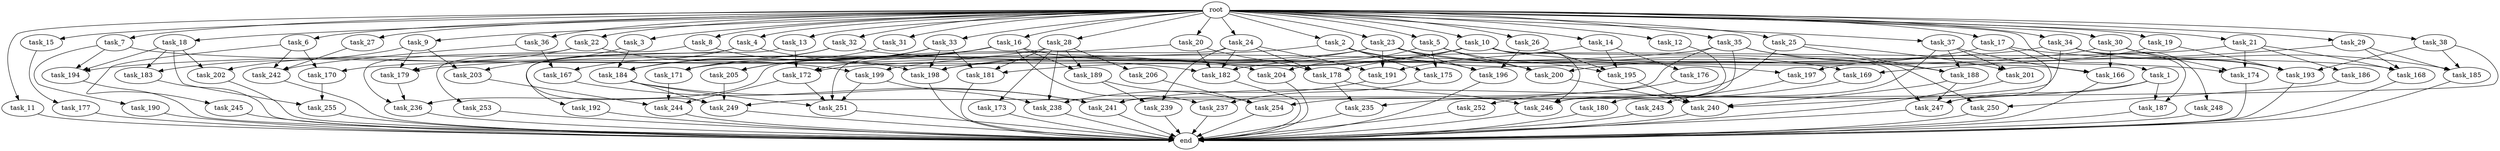 digraph G {
  root [size="0.000000"];
  task_1 [size="102.400000"];
  task_2 [size="102.400000"];
  task_3 [size="102.400000"];
  task_4 [size="102.400000"];
  task_5 [size="102.400000"];
  task_6 [size="102.400000"];
  task_7 [size="102.400000"];
  task_8 [size="102.400000"];
  task_9 [size="102.400000"];
  task_10 [size="102.400000"];
  task_11 [size="102.400000"];
  task_12 [size="102.400000"];
  task_13 [size="102.400000"];
  task_14 [size="102.400000"];
  task_15 [size="102.400000"];
  task_16 [size="102.400000"];
  task_17 [size="102.400000"];
  task_18 [size="102.400000"];
  task_19 [size="102.400000"];
  task_20 [size="102.400000"];
  task_21 [size="102.400000"];
  task_22 [size="102.400000"];
  task_23 [size="102.400000"];
  task_24 [size="102.400000"];
  task_25 [size="102.400000"];
  task_26 [size="102.400000"];
  task_27 [size="102.400000"];
  task_28 [size="102.400000"];
  task_29 [size="102.400000"];
  task_30 [size="102.400000"];
  task_31 [size="102.400000"];
  task_32 [size="102.400000"];
  task_33 [size="102.400000"];
  task_34 [size="102.400000"];
  task_35 [size="102.400000"];
  task_36 [size="102.400000"];
  task_37 [size="102.400000"];
  task_38 [size="102.400000"];
  task_166 [size="94489280512.000000"];
  task_167 [size="58411555225.600006"];
  task_168 [size="82463372083.200012"];
  task_169 [size="68719476736.000000"];
  task_170 [size="111669149696.000000"];
  task_171 [size="226774273228.800018"];
  task_172 [size="149464861900.800018"];
  task_173 [size="42090679500.800003"];
  task_174 [size="97925254348.800003"];
  task_175 [size="97066260889.600006"];
  task_176 [size="3435973836.800000"];
  task_177 [size="13743895347.200001"];
  task_178 [size="120259084288.000000"];
  task_179 [size="85040352460.800003"];
  task_180 [size="42090679500.800003"];
  task_181 [size="158913789952.000000"];
  task_182 [size="172657685299.200012"];
  task_183 [size="11166914969.600000"];
  task_184 [size="234505214361.600006"];
  task_185 [size="58411555225.600006"];
  task_186 [size="13743895347.200001"];
  task_187 [size="77309411328.000000"];
  task_188 [size="77309411328.000000"];
  task_189 [size="127990025420.800003"];
  task_190 [size="42090679500.800003"];
  task_191 [size="144310901145.600006"];
  task_192 [size="21474836480.000000"];
  task_193 [size="212171384422.400024"];
  task_194 [size="87617332838.400009"];
  task_195 [size="79886391705.600006"];
  task_196 [size="118541097369.600006"];
  task_197 [size="111669149696.000000"];
  task_198 [size="268864952729.600006"];
  task_199 [size="100502234726.400009"];
  task_200 [size="123695058124.800003"];
  task_201 [size="35218731827.200005"];
  task_202 [size="73014444032.000000"];
  task_203 [size="77309411328.000000"];
  task_204 [size="140874927308.800018"];
  task_205 [size="171798691840.000000"];
  task_206 [size="42090679500.800003"];
  task_235 [size="15461882265.600000"];
  task_236 [size="94489280512.000000"];
  task_237 [size="127990025420.800003"];
  task_238 [size="69578470195.199997"];
  task_239 [size="116823110451.200012"];
  task_240 [size="232787227443.200012"];
  task_241 [size="143451907686.399994"];
  task_242 [size="76450417868.800003"];
  task_243 [size="42090679500.800003"];
  task_244 [size="132284992716.800003"];
  task_245 [size="69578470195.199997"];
  task_246 [size="63565515980.800003"];
  task_247 [size="60129542144.000000"];
  task_248 [size="69578470195.199997"];
  task_249 [size="177811646054.400024"];
  task_250 [size="73014444032.000000"];
  task_251 [size="115105123532.800003"];
  task_252 [size="54975581388.800003"];
  task_253 [size="85899345920.000000"];
  task_254 [size="75591424409.600006"];
  task_255 [size="11166914969.600000"];
  end [size="0.000000"];

  root -> task_1 [size="1.000000"];
  root -> task_2 [size="1.000000"];
  root -> task_3 [size="1.000000"];
  root -> task_4 [size="1.000000"];
  root -> task_5 [size="1.000000"];
  root -> task_6 [size="1.000000"];
  root -> task_7 [size="1.000000"];
  root -> task_8 [size="1.000000"];
  root -> task_9 [size="1.000000"];
  root -> task_10 [size="1.000000"];
  root -> task_11 [size="1.000000"];
  root -> task_12 [size="1.000000"];
  root -> task_13 [size="1.000000"];
  root -> task_14 [size="1.000000"];
  root -> task_15 [size="1.000000"];
  root -> task_16 [size="1.000000"];
  root -> task_17 [size="1.000000"];
  root -> task_18 [size="1.000000"];
  root -> task_19 [size="1.000000"];
  root -> task_20 [size="1.000000"];
  root -> task_21 [size="1.000000"];
  root -> task_22 [size="1.000000"];
  root -> task_23 [size="1.000000"];
  root -> task_24 [size="1.000000"];
  root -> task_25 [size="1.000000"];
  root -> task_26 [size="1.000000"];
  root -> task_27 [size="1.000000"];
  root -> task_28 [size="1.000000"];
  root -> task_29 [size="1.000000"];
  root -> task_30 [size="1.000000"];
  root -> task_31 [size="1.000000"];
  root -> task_32 [size="1.000000"];
  root -> task_33 [size="1.000000"];
  root -> task_34 [size="1.000000"];
  root -> task_35 [size="1.000000"];
  root -> task_36 [size="1.000000"];
  root -> task_37 [size="1.000000"];
  root -> task_38 [size="1.000000"];
  task_1 -> task_187 [size="75497472.000000"];
  task_1 -> task_241 [size="75497472.000000"];
  task_1 -> task_247 [size="75497472.000000"];
  task_2 -> task_175 [size="411041792.000000"];
  task_2 -> task_194 [size="411041792.000000"];
  task_2 -> task_196 [size="411041792.000000"];
  task_2 -> task_197 [size="411041792.000000"];
  task_3 -> task_179 [size="75497472.000000"];
  task_3 -> task_184 [size="75497472.000000"];
  task_4 -> task_182 [size="679477248.000000"];
  task_4 -> task_203 [size="679477248.000000"];
  task_4 -> task_249 [size="679477248.000000"];
  task_5 -> task_175 [size="536870912.000000"];
  task_5 -> task_195 [size="536870912.000000"];
  task_5 -> task_200 [size="536870912.000000"];
  task_5 -> task_204 [size="536870912.000000"];
  task_6 -> task_170 [size="679477248.000000"];
  task_6 -> task_242 [size="679477248.000000"];
  task_6 -> task_245 [size="679477248.000000"];
  task_7 -> task_174 [size="411041792.000000"];
  task_7 -> task_190 [size="411041792.000000"];
  task_7 -> task_194 [size="411041792.000000"];
  task_8 -> task_198 [size="838860800.000000"];
  task_8 -> task_253 [size="838860800.000000"];
  task_9 -> task_179 [size="75497472.000000"];
  task_9 -> task_183 [size="75497472.000000"];
  task_9 -> task_203 [size="75497472.000000"];
  task_10 -> task_166 [size="301989888.000000"];
  task_10 -> task_178 [size="301989888.000000"];
  task_10 -> task_181 [size="301989888.000000"];
  task_10 -> task_199 [size="301989888.000000"];
  task_10 -> task_246 [size="301989888.000000"];
  task_10 -> task_247 [size="301989888.000000"];
  task_11 -> end [size="1.000000"];
  task_12 -> task_246 [size="33554432.000000"];
  task_13 -> task_172 [size="209715200.000000"];
  task_13 -> task_192 [size="209715200.000000"];
  task_14 -> task_176 [size="33554432.000000"];
  task_14 -> task_191 [size="33554432.000000"];
  task_14 -> task_195 [size="33554432.000000"];
  task_15 -> task_177 [size="134217728.000000"];
  task_16 -> task_172 [size="838860800.000000"];
  task_16 -> task_184 [size="838860800.000000"];
  task_16 -> task_189 [size="838860800.000000"];
  task_16 -> task_204 [size="838860800.000000"];
  task_16 -> task_205 [size="838860800.000000"];
  task_16 -> task_237 [size="838860800.000000"];
  task_17 -> task_185 [size="134217728.000000"];
  task_17 -> task_200 [size="134217728.000000"];
  task_17 -> task_247 [size="134217728.000000"];
  task_18 -> task_183 [size="33554432.000000"];
  task_18 -> task_194 [size="33554432.000000"];
  task_18 -> task_202 [size="33554432.000000"];
  task_18 -> task_255 [size="33554432.000000"];
  task_19 -> task_193 [size="679477248.000000"];
  task_19 -> task_197 [size="679477248.000000"];
  task_20 -> task_178 [size="33554432.000000"];
  task_20 -> task_182 [size="33554432.000000"];
  task_20 -> task_236 [size="33554432.000000"];
  task_21 -> task_168 [size="134217728.000000"];
  task_21 -> task_174 [size="134217728.000000"];
  task_21 -> task_182 [size="134217728.000000"];
  task_21 -> task_186 [size="134217728.000000"];
  task_22 -> task_199 [size="679477248.000000"];
  task_22 -> task_202 [size="679477248.000000"];
  task_22 -> task_236 [size="679477248.000000"];
  task_23 -> task_169 [size="536870912.000000"];
  task_23 -> task_171 [size="536870912.000000"];
  task_23 -> task_191 [size="536870912.000000"];
  task_23 -> task_196 [size="536870912.000000"];
  task_23 -> task_198 [size="536870912.000000"];
  task_23 -> task_200 [size="536870912.000000"];
  task_24 -> task_178 [size="838860800.000000"];
  task_24 -> task_182 [size="838860800.000000"];
  task_24 -> task_191 [size="838860800.000000"];
  task_24 -> task_239 [size="838860800.000000"];
  task_24 -> task_251 [size="838860800.000000"];
  task_25 -> task_188 [size="134217728.000000"];
  task_25 -> task_201 [size="134217728.000000"];
  task_25 -> task_254 [size="134217728.000000"];
  task_26 -> task_195 [size="209715200.000000"];
  task_26 -> task_196 [size="209715200.000000"];
  task_27 -> task_242 [size="33554432.000000"];
  task_28 -> task_170 [size="411041792.000000"];
  task_28 -> task_173 [size="411041792.000000"];
  task_28 -> task_181 [size="411041792.000000"];
  task_28 -> task_189 [size="411041792.000000"];
  task_28 -> task_206 [size="411041792.000000"];
  task_28 -> task_238 [size="411041792.000000"];
  task_29 -> task_168 [size="134217728.000000"];
  task_29 -> task_169 [size="134217728.000000"];
  task_29 -> task_185 [size="134217728.000000"];
  task_30 -> task_166 [size="411041792.000000"];
  task_30 -> task_174 [size="411041792.000000"];
  task_30 -> task_193 [size="411041792.000000"];
  task_30 -> task_198 [size="411041792.000000"];
  task_31 -> task_171 [size="838860800.000000"];
  task_32 -> task_167 [size="536870912.000000"];
  task_32 -> task_168 [size="536870912.000000"];
  task_32 -> task_184 [size="536870912.000000"];
  task_33 -> task_171 [size="838860800.000000"];
  task_33 -> task_181 [size="838860800.000000"];
  task_33 -> task_184 [size="838860800.000000"];
  task_33 -> task_198 [size="838860800.000000"];
  task_33 -> task_205 [size="838860800.000000"];
  task_34 -> task_179 [size="679477248.000000"];
  task_34 -> task_187 [size="679477248.000000"];
  task_34 -> task_193 [size="679477248.000000"];
  task_34 -> task_240 [size="679477248.000000"];
  task_34 -> task_248 [size="679477248.000000"];
  task_35 -> task_172 [size="411041792.000000"];
  task_35 -> task_180 [size="411041792.000000"];
  task_35 -> task_188 [size="411041792.000000"];
  task_35 -> task_241 [size="411041792.000000"];
  task_35 -> task_250 [size="411041792.000000"];
  task_36 -> task_167 [size="33554432.000000"];
  task_36 -> task_242 [size="33554432.000000"];
  task_37 -> task_166 [size="209715200.000000"];
  task_37 -> task_188 [size="209715200.000000"];
  task_37 -> task_201 [size="209715200.000000"];
  task_37 -> task_246 [size="209715200.000000"];
  task_38 -> task_185 [size="301989888.000000"];
  task_38 -> task_193 [size="301989888.000000"];
  task_38 -> task_249 [size="301989888.000000"];
  task_166 -> end [size="1.000000"];
  task_167 -> task_241 [size="838860800.000000"];
  task_168 -> end [size="1.000000"];
  task_169 -> task_235 [size="75497472.000000"];
  task_170 -> task_255 [size="75497472.000000"];
  task_171 -> task_244 [size="679477248.000000"];
  task_172 -> task_244 [size="75497472.000000"];
  task_172 -> task_251 [size="75497472.000000"];
  task_173 -> end [size="1.000000"];
  task_174 -> end [size="1.000000"];
  task_175 -> task_237 [size="411041792.000000"];
  task_176 -> task_252 [size="536870912.000000"];
  task_177 -> end [size="1.000000"];
  task_178 -> task_235 [size="75497472.000000"];
  task_178 -> task_246 [size="75497472.000000"];
  task_179 -> task_236 [size="209715200.000000"];
  task_180 -> end [size="1.000000"];
  task_181 -> end [size="1.000000"];
  task_182 -> end [size="1.000000"];
  task_183 -> end [size="1.000000"];
  task_184 -> task_241 [size="75497472.000000"];
  task_184 -> task_249 [size="75497472.000000"];
  task_184 -> task_251 [size="75497472.000000"];
  task_185 -> end [size="1.000000"];
  task_186 -> task_250 [size="301989888.000000"];
  task_187 -> end [size="1.000000"];
  task_188 -> task_240 [size="75497472.000000"];
  task_188 -> task_247 [size="75497472.000000"];
  task_189 -> task_239 [size="301989888.000000"];
  task_189 -> task_254 [size="301989888.000000"];
  task_190 -> end [size="1.000000"];
  task_191 -> task_238 [size="134217728.000000"];
  task_192 -> end [size="1.000000"];
  task_193 -> end [size="1.000000"];
  task_194 -> end [size="1.000000"];
  task_195 -> task_240 [size="679477248.000000"];
  task_196 -> end [size="1.000000"];
  task_197 -> task_243 [size="411041792.000000"];
  task_198 -> end [size="1.000000"];
  task_199 -> task_238 [size="134217728.000000"];
  task_199 -> task_251 [size="134217728.000000"];
  task_200 -> task_240 [size="838860800.000000"];
  task_201 -> end [size="1.000000"];
  task_202 -> end [size="1.000000"];
  task_203 -> task_244 [size="536870912.000000"];
  task_204 -> end [size="1.000000"];
  task_205 -> task_249 [size="679477248.000000"];
  task_206 -> task_254 [size="301989888.000000"];
  task_235 -> end [size="1.000000"];
  task_236 -> end [size="1.000000"];
  task_237 -> end [size="1.000000"];
  task_238 -> end [size="1.000000"];
  task_239 -> end [size="1.000000"];
  task_240 -> end [size="1.000000"];
  task_241 -> end [size="1.000000"];
  task_242 -> end [size="1.000000"];
  task_243 -> end [size="1.000000"];
  task_244 -> end [size="1.000000"];
  task_245 -> end [size="1.000000"];
  task_246 -> end [size="1.000000"];
  task_247 -> end [size="1.000000"];
  task_248 -> end [size="1.000000"];
  task_249 -> end [size="1.000000"];
  task_250 -> end [size="1.000000"];
  task_251 -> end [size="1.000000"];
  task_252 -> end [size="1.000000"];
  task_253 -> end [size="1.000000"];
  task_254 -> end [size="1.000000"];
  task_255 -> end [size="1.000000"];
}
